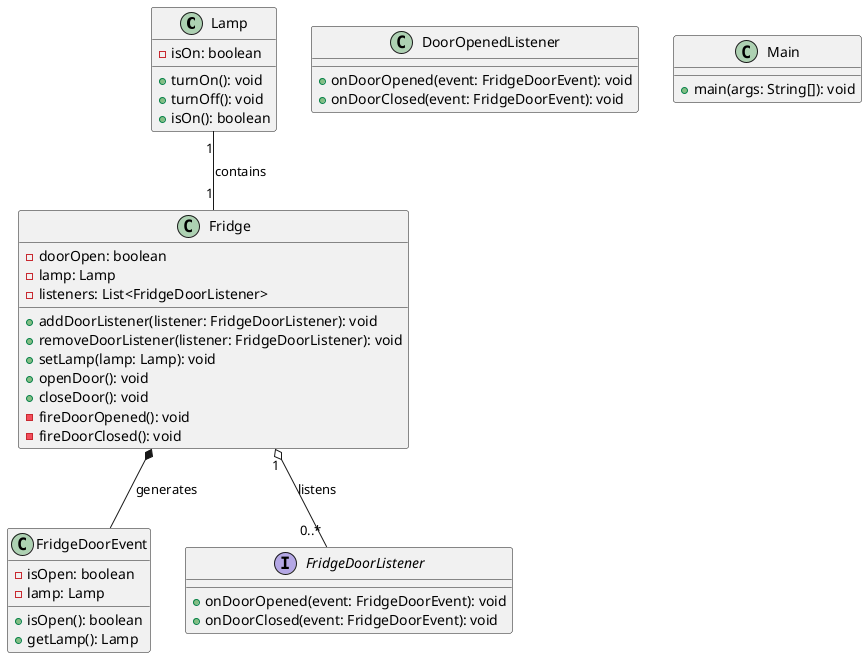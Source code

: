 @startuml

class Lamp {
    - isOn: boolean
    + turnOn(): void
    + turnOff(): void
    + isOn(): boolean
}

class Fridge {
    - doorOpen: boolean
    - lamp: Lamp
    - listeners: List<FridgeDoorListener>
    + addDoorListener(listener: FridgeDoorListener): void
    + removeDoorListener(listener: FridgeDoorListener): void
    + setLamp(lamp: Lamp): void
    + openDoor(): void
    + closeDoor(): void
    - fireDoorOpened(): void
    - fireDoorClosed(): void
}

class FridgeDoorEvent {
    - isOpen: boolean
    - lamp: Lamp
    + isOpen(): boolean
    + getLamp(): Lamp
}

interface FridgeDoorListener {
    + onDoorOpened(event: FridgeDoorEvent): void
    + onDoorClosed(event: FridgeDoorEvent): void
}

class DoorOpenedListener {
    + onDoorOpened(event: FridgeDoorEvent): void
    + onDoorClosed(event: FridgeDoorEvent): void
}

class Main {
    + main(args: String[]): void
}

Lamp "1" -- "1" Fridge : contains
Fridge "1" o-- "0..*" FridgeDoorListener : listens
Fridge *-- FridgeDoorEvent : generates

@enduml